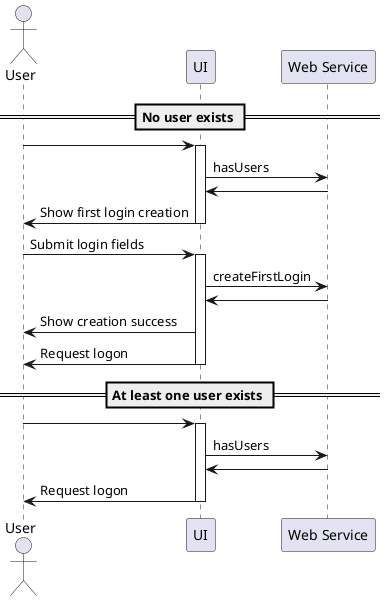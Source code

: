 @startuml
actor User
participant UI
participant "Web Service" as WS

== No user exists ==
User -> UI
activate UI
UI -> WS: hasUsers
WS -> UI
UI -> User: Show first login creation
deactivate UI

User -> UI: Submit login fields
activate UI
UI -> WS: createFirstLogin
WS -> UI
UI -> User: Show creation success
UI -> User: Request logon
deactivate UI

== At least one user exists ==
User -> UI
activate UI
UI -> WS: hasUsers
WS -> UI
UI -> User: Request logon
deactivate UI

' vim: ts=2 sw=2
@enduml
